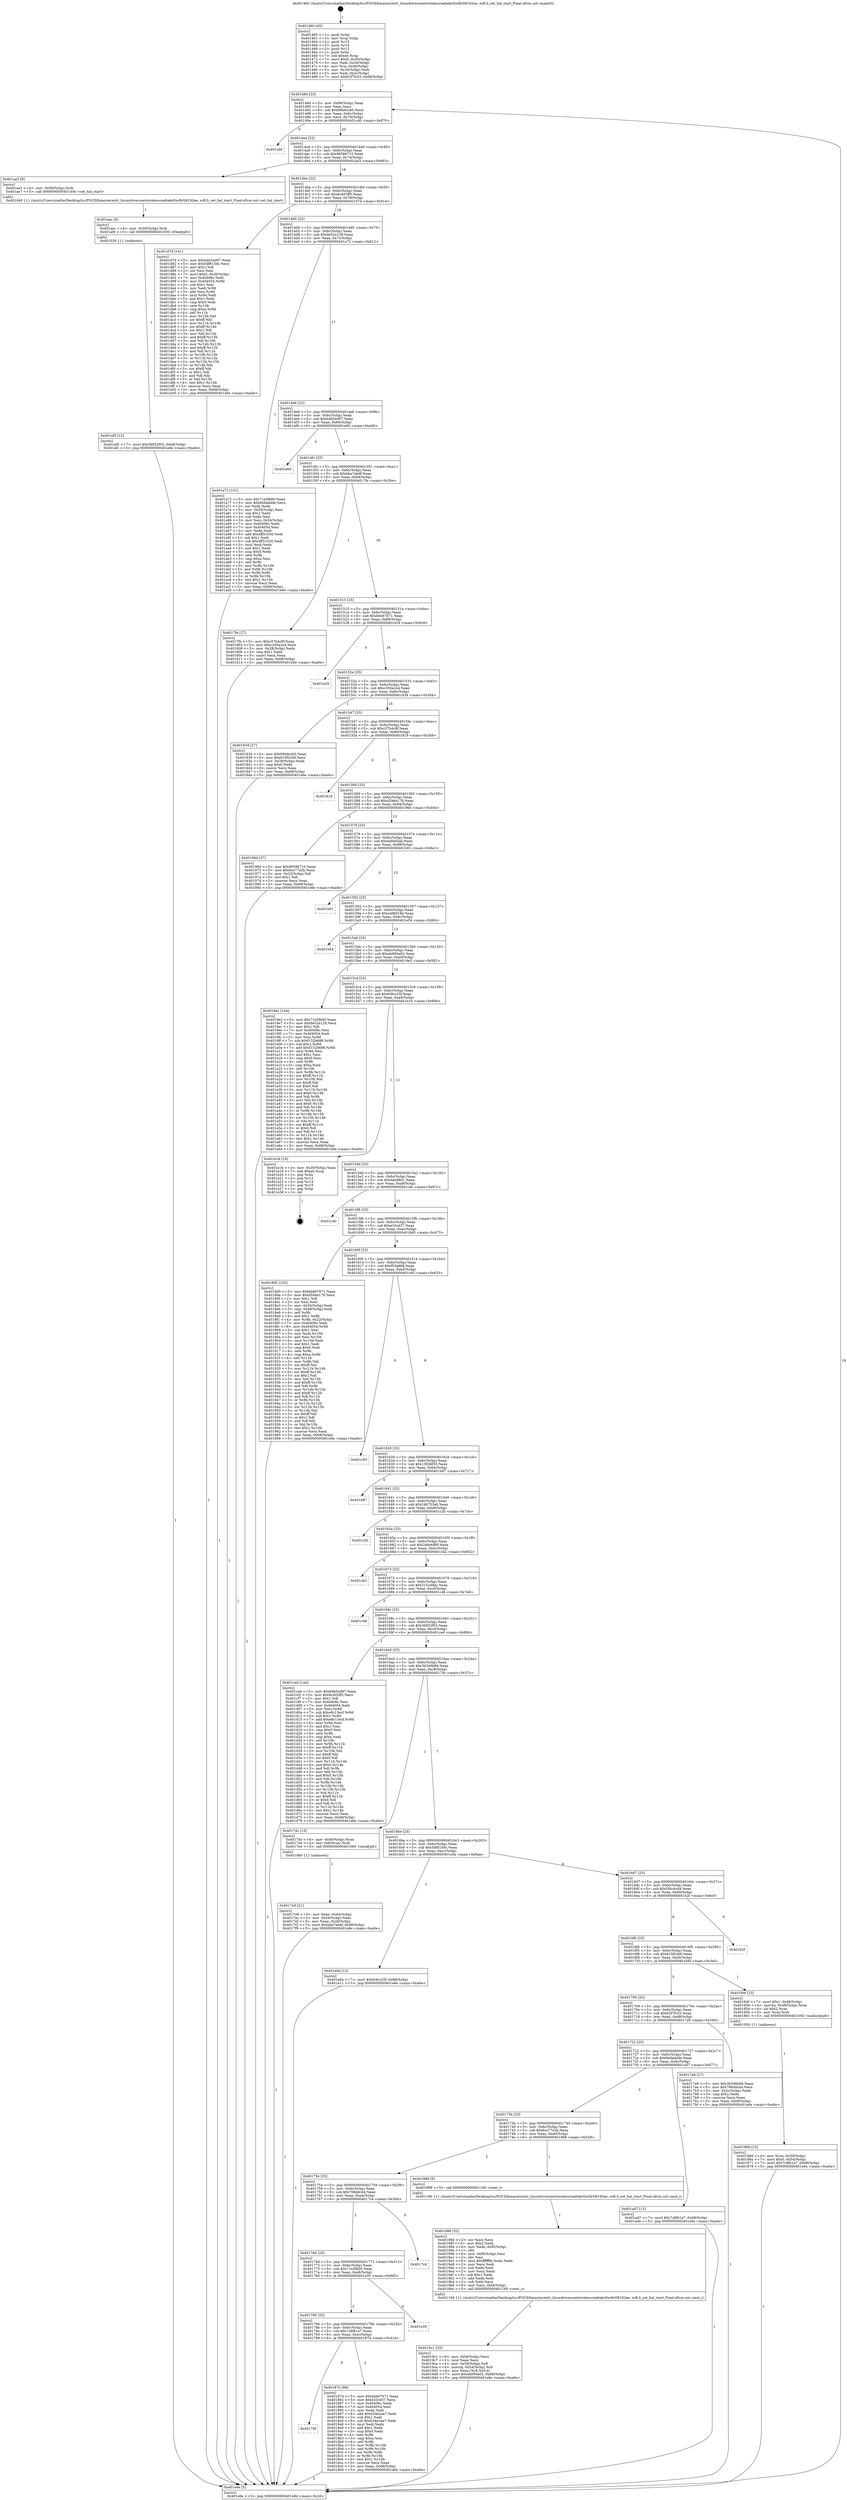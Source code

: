 digraph "0x401460" {
  label = "0x401460 (/mnt/c/Users/mathe/Desktop/tcc/POCII/binaries/extr_linuxdriversnetwirelessrealtekrtlwifirtl8192ee..wifi.h_set_hal_start_Final-ollvm.out::main(0))"
  labelloc = "t"
  node[shape=record]

  Entry [label="",width=0.3,height=0.3,shape=circle,fillcolor=black,style=filled]
  "0x40148d" [label="{
     0x40148d [23]\l
     | [instrs]\l
     &nbsp;&nbsp;0x40148d \<+3\>: mov -0x68(%rbp),%eax\l
     &nbsp;&nbsp;0x401490 \<+2\>: mov %eax,%ecx\l
     &nbsp;&nbsp;0x401492 \<+6\>: sub $0x90b9ccb0,%ecx\l
     &nbsp;&nbsp;0x401498 \<+3\>: mov %eax,-0x6c(%rbp)\l
     &nbsp;&nbsp;0x40149b \<+3\>: mov %ecx,-0x70(%rbp)\l
     &nbsp;&nbsp;0x40149e \<+6\>: je 0000000000401cd0 \<main+0x870\>\l
  }"]
  "0x401cd0" [label="{
     0x401cd0\l
  }", style=dashed]
  "0x4014a4" [label="{
     0x4014a4 [22]\l
     | [instrs]\l
     &nbsp;&nbsp;0x4014a4 \<+5\>: jmp 00000000004014a9 \<main+0x49\>\l
     &nbsp;&nbsp;0x4014a9 \<+3\>: mov -0x6c(%rbp),%eax\l
     &nbsp;&nbsp;0x4014ac \<+5\>: sub $0x96586710,%eax\l
     &nbsp;&nbsp;0x4014b1 \<+3\>: mov %eax,-0x74(%rbp)\l
     &nbsp;&nbsp;0x4014b4 \<+6\>: je 0000000000401ae3 \<main+0x683\>\l
  }"]
  Exit [label="",width=0.3,height=0.3,shape=circle,fillcolor=black,style=filled,peripheries=2]
  "0x401ae3" [label="{
     0x401ae3 [9]\l
     | [instrs]\l
     &nbsp;&nbsp;0x401ae3 \<+4\>: mov -0x50(%rbp),%rdi\l
     &nbsp;&nbsp;0x401ae7 \<+5\>: call 0000000000401440 \<set_hal_start\>\l
     | [calls]\l
     &nbsp;&nbsp;0x401440 \{1\} (/mnt/c/Users/mathe/Desktop/tcc/POCII/binaries/extr_linuxdriversnetwirelessrealtekrtlwifirtl8192ee..wifi.h_set_hal_start_Final-ollvm.out::set_hal_start)\l
  }"]
  "0x4014ba" [label="{
     0x4014ba [22]\l
     | [instrs]\l
     &nbsp;&nbsp;0x4014ba \<+5\>: jmp 00000000004014bf \<main+0x5f\>\l
     &nbsp;&nbsp;0x4014bf \<+3\>: mov -0x6c(%rbp),%eax\l
     &nbsp;&nbsp;0x4014c2 \<+5\>: sub $0x9c405ff3,%eax\l
     &nbsp;&nbsp;0x4014c7 \<+3\>: mov %eax,-0x78(%rbp)\l
     &nbsp;&nbsp;0x4014ca \<+6\>: je 0000000000401d7d \<main+0x91d\>\l
  }"]
  "0x401af5" [label="{
     0x401af5 [12]\l
     | [instrs]\l
     &nbsp;&nbsp;0x401af5 \<+7\>: movl $0x36832f03,-0x68(%rbp)\l
     &nbsp;&nbsp;0x401afc \<+5\>: jmp 0000000000401e6e \<main+0xa0e\>\l
  }"]
  "0x401d7d" [label="{
     0x401d7d [141]\l
     | [instrs]\l
     &nbsp;&nbsp;0x401d7d \<+5\>: mov $0xb4b5ed97,%eax\l
     &nbsp;&nbsp;0x401d82 \<+5\>: mov $0x5df815dc,%ecx\l
     &nbsp;&nbsp;0x401d87 \<+2\>: mov $0x1,%dl\l
     &nbsp;&nbsp;0x401d89 \<+2\>: xor %esi,%esi\l
     &nbsp;&nbsp;0x401d8b \<+7\>: movl $0x0,-0x30(%rbp)\l
     &nbsp;&nbsp;0x401d92 \<+7\>: mov 0x40406c,%edi\l
     &nbsp;&nbsp;0x401d99 \<+8\>: mov 0x404054,%r8d\l
     &nbsp;&nbsp;0x401da1 \<+3\>: sub $0x1,%esi\l
     &nbsp;&nbsp;0x401da4 \<+3\>: mov %edi,%r9d\l
     &nbsp;&nbsp;0x401da7 \<+3\>: add %esi,%r9d\l
     &nbsp;&nbsp;0x401daa \<+4\>: imul %r9d,%edi\l
     &nbsp;&nbsp;0x401dae \<+3\>: and $0x1,%edi\l
     &nbsp;&nbsp;0x401db1 \<+3\>: cmp $0x0,%edi\l
     &nbsp;&nbsp;0x401db4 \<+4\>: sete %r10b\l
     &nbsp;&nbsp;0x401db8 \<+4\>: cmp $0xa,%r8d\l
     &nbsp;&nbsp;0x401dbc \<+4\>: setl %r11b\l
     &nbsp;&nbsp;0x401dc0 \<+3\>: mov %r10b,%bl\l
     &nbsp;&nbsp;0x401dc3 \<+3\>: xor $0xff,%bl\l
     &nbsp;&nbsp;0x401dc6 \<+3\>: mov %r11b,%r14b\l
     &nbsp;&nbsp;0x401dc9 \<+4\>: xor $0xff,%r14b\l
     &nbsp;&nbsp;0x401dcd \<+3\>: xor $0x1,%dl\l
     &nbsp;&nbsp;0x401dd0 \<+3\>: mov %bl,%r15b\l
     &nbsp;&nbsp;0x401dd3 \<+4\>: and $0xff,%r15b\l
     &nbsp;&nbsp;0x401dd7 \<+3\>: and %dl,%r10b\l
     &nbsp;&nbsp;0x401dda \<+3\>: mov %r14b,%r12b\l
     &nbsp;&nbsp;0x401ddd \<+4\>: and $0xff,%r12b\l
     &nbsp;&nbsp;0x401de1 \<+3\>: and %dl,%r11b\l
     &nbsp;&nbsp;0x401de4 \<+3\>: or %r10b,%r15b\l
     &nbsp;&nbsp;0x401de7 \<+3\>: or %r11b,%r12b\l
     &nbsp;&nbsp;0x401dea \<+3\>: xor %r12b,%r15b\l
     &nbsp;&nbsp;0x401ded \<+3\>: or %r14b,%bl\l
     &nbsp;&nbsp;0x401df0 \<+3\>: xor $0xff,%bl\l
     &nbsp;&nbsp;0x401df3 \<+3\>: or $0x1,%dl\l
     &nbsp;&nbsp;0x401df6 \<+2\>: and %dl,%bl\l
     &nbsp;&nbsp;0x401df8 \<+3\>: or %bl,%r15b\l
     &nbsp;&nbsp;0x401dfb \<+4\>: test $0x1,%r15b\l
     &nbsp;&nbsp;0x401dff \<+3\>: cmovne %ecx,%eax\l
     &nbsp;&nbsp;0x401e02 \<+3\>: mov %eax,-0x68(%rbp)\l
     &nbsp;&nbsp;0x401e05 \<+5\>: jmp 0000000000401e6e \<main+0xa0e\>\l
  }"]
  "0x4014d0" [label="{
     0x4014d0 [22]\l
     | [instrs]\l
     &nbsp;&nbsp;0x4014d0 \<+5\>: jmp 00000000004014d5 \<main+0x75\>\l
     &nbsp;&nbsp;0x4014d5 \<+3\>: mov -0x6c(%rbp),%eax\l
     &nbsp;&nbsp;0x4014d8 \<+5\>: sub $0x9e52e128,%eax\l
     &nbsp;&nbsp;0x4014dd \<+3\>: mov %eax,-0x7c(%rbp)\l
     &nbsp;&nbsp;0x4014e0 \<+6\>: je 0000000000401a72 \<main+0x612\>\l
  }"]
  "0x401aec" [label="{
     0x401aec [9]\l
     | [instrs]\l
     &nbsp;&nbsp;0x401aec \<+4\>: mov -0x50(%rbp),%rdi\l
     &nbsp;&nbsp;0x401af0 \<+5\>: call 0000000000401030 \<free@plt\>\l
     | [calls]\l
     &nbsp;&nbsp;0x401030 \{1\} (unknown)\l
  }"]
  "0x401a72" [label="{
     0x401a72 [101]\l
     | [instrs]\l
     &nbsp;&nbsp;0x401a72 \<+5\>: mov $0x71e5fb00,%eax\l
     &nbsp;&nbsp;0x401a77 \<+5\>: mov $0x6b9addde,%ecx\l
     &nbsp;&nbsp;0x401a7c \<+2\>: xor %edx,%edx\l
     &nbsp;&nbsp;0x401a7e \<+3\>: mov -0x54(%rbp),%esi\l
     &nbsp;&nbsp;0x401a81 \<+3\>: sub $0x1,%edx\l
     &nbsp;&nbsp;0x401a84 \<+2\>: sub %edx,%esi\l
     &nbsp;&nbsp;0x401a86 \<+3\>: mov %esi,-0x54(%rbp)\l
     &nbsp;&nbsp;0x401a89 \<+7\>: mov 0x40406c,%edx\l
     &nbsp;&nbsp;0x401a90 \<+7\>: mov 0x404054,%esi\l
     &nbsp;&nbsp;0x401a97 \<+2\>: mov %edx,%edi\l
     &nbsp;&nbsp;0x401a99 \<+6\>: add $0x4ff31030,%edi\l
     &nbsp;&nbsp;0x401a9f \<+3\>: sub $0x1,%edi\l
     &nbsp;&nbsp;0x401aa2 \<+6\>: sub $0x4ff31030,%edi\l
     &nbsp;&nbsp;0x401aa8 \<+3\>: imul %edi,%edx\l
     &nbsp;&nbsp;0x401aab \<+3\>: and $0x1,%edx\l
     &nbsp;&nbsp;0x401aae \<+3\>: cmp $0x0,%edx\l
     &nbsp;&nbsp;0x401ab1 \<+4\>: sete %r8b\l
     &nbsp;&nbsp;0x401ab5 \<+3\>: cmp $0xa,%esi\l
     &nbsp;&nbsp;0x401ab8 \<+4\>: setl %r9b\l
     &nbsp;&nbsp;0x401abc \<+3\>: mov %r8b,%r10b\l
     &nbsp;&nbsp;0x401abf \<+3\>: and %r9b,%r10b\l
     &nbsp;&nbsp;0x401ac2 \<+3\>: xor %r9b,%r8b\l
     &nbsp;&nbsp;0x401ac5 \<+3\>: or %r8b,%r10b\l
     &nbsp;&nbsp;0x401ac8 \<+4\>: test $0x1,%r10b\l
     &nbsp;&nbsp;0x401acc \<+3\>: cmovne %ecx,%eax\l
     &nbsp;&nbsp;0x401acf \<+3\>: mov %eax,-0x68(%rbp)\l
     &nbsp;&nbsp;0x401ad2 \<+5\>: jmp 0000000000401e6e \<main+0xa0e\>\l
  }"]
  "0x4014e6" [label="{
     0x4014e6 [22]\l
     | [instrs]\l
     &nbsp;&nbsp;0x4014e6 \<+5\>: jmp 00000000004014eb \<main+0x8b\>\l
     &nbsp;&nbsp;0x4014eb \<+3\>: mov -0x6c(%rbp),%eax\l
     &nbsp;&nbsp;0x4014ee \<+5\>: sub $0xb4b5ed97,%eax\l
     &nbsp;&nbsp;0x4014f3 \<+3\>: mov %eax,-0x80(%rbp)\l
     &nbsp;&nbsp;0x4014f6 \<+6\>: je 0000000000401e60 \<main+0xa00\>\l
  }"]
  "0x4019c1" [label="{
     0x4019c1 [33]\l
     | [instrs]\l
     &nbsp;&nbsp;0x4019c1 \<+6\>: mov -0xf4(%rbp),%ecx\l
     &nbsp;&nbsp;0x4019c7 \<+3\>: imul %eax,%ecx\l
     &nbsp;&nbsp;0x4019ca \<+4\>: mov -0x50(%rbp),%r8\l
     &nbsp;&nbsp;0x4019ce \<+4\>: movslq -0x54(%rbp),%r9\l
     &nbsp;&nbsp;0x4019d2 \<+4\>: mov %ecx,(%r8,%r9,4)\l
     &nbsp;&nbsp;0x4019d6 \<+7\>: movl $0xeb890a02,-0x68(%rbp)\l
     &nbsp;&nbsp;0x4019dd \<+5\>: jmp 0000000000401e6e \<main+0xa0e\>\l
  }"]
  "0x401e60" [label="{
     0x401e60\l
  }", style=dashed]
  "0x4014fc" [label="{
     0x4014fc [25]\l
     | [instrs]\l
     &nbsp;&nbsp;0x4014fc \<+5\>: jmp 0000000000401501 \<main+0xa1\>\l
     &nbsp;&nbsp;0x401501 \<+3\>: mov -0x6c(%rbp),%eax\l
     &nbsp;&nbsp;0x401504 \<+5\>: sub $0xbba7ebdf,%eax\l
     &nbsp;&nbsp;0x401509 \<+6\>: mov %eax,-0x84(%rbp)\l
     &nbsp;&nbsp;0x40150f \<+6\>: je 00000000004017fe \<main+0x39e\>\l
  }"]
  "0x40198d" [label="{
     0x40198d [52]\l
     | [instrs]\l
     &nbsp;&nbsp;0x40198d \<+2\>: xor %ecx,%ecx\l
     &nbsp;&nbsp;0x40198f \<+5\>: mov $0x2,%edx\l
     &nbsp;&nbsp;0x401994 \<+6\>: mov %edx,-0xf0(%rbp)\l
     &nbsp;&nbsp;0x40199a \<+1\>: cltd\l
     &nbsp;&nbsp;0x40199b \<+6\>: mov -0xf0(%rbp),%esi\l
     &nbsp;&nbsp;0x4019a1 \<+2\>: idiv %esi\l
     &nbsp;&nbsp;0x4019a3 \<+6\>: imul $0xfffffffe,%edx,%edx\l
     &nbsp;&nbsp;0x4019a9 \<+2\>: mov %ecx,%edi\l
     &nbsp;&nbsp;0x4019ab \<+2\>: sub %edx,%edi\l
     &nbsp;&nbsp;0x4019ad \<+2\>: mov %ecx,%edx\l
     &nbsp;&nbsp;0x4019af \<+3\>: sub $0x1,%edx\l
     &nbsp;&nbsp;0x4019b2 \<+2\>: add %edx,%edi\l
     &nbsp;&nbsp;0x4019b4 \<+2\>: sub %edi,%ecx\l
     &nbsp;&nbsp;0x4019b6 \<+6\>: mov %ecx,-0xf4(%rbp)\l
     &nbsp;&nbsp;0x4019bc \<+5\>: call 0000000000401160 \<next_i\>\l
     | [calls]\l
     &nbsp;&nbsp;0x401160 \{1\} (/mnt/c/Users/mathe/Desktop/tcc/POCII/binaries/extr_linuxdriversnetwirelessrealtekrtlwifirtl8192ee..wifi.h_set_hal_start_Final-ollvm.out::next_i)\l
  }"]
  "0x4017fe" [label="{
     0x4017fe [27]\l
     | [instrs]\l
     &nbsp;&nbsp;0x4017fe \<+5\>: mov $0xc57b4c9f,%eax\l
     &nbsp;&nbsp;0x401803 \<+5\>: mov $0xc350a2e4,%ecx\l
     &nbsp;&nbsp;0x401808 \<+3\>: mov -0x28(%rbp),%edx\l
     &nbsp;&nbsp;0x40180b \<+3\>: cmp $0x1,%edx\l
     &nbsp;&nbsp;0x40180e \<+3\>: cmovl %ecx,%eax\l
     &nbsp;&nbsp;0x401811 \<+3\>: mov %eax,-0x68(%rbp)\l
     &nbsp;&nbsp;0x401814 \<+5\>: jmp 0000000000401e6e \<main+0xa0e\>\l
  }"]
  "0x401515" [label="{
     0x401515 [25]\l
     | [instrs]\l
     &nbsp;&nbsp;0x401515 \<+5\>: jmp 000000000040151a \<main+0xba\>\l
     &nbsp;&nbsp;0x40151a \<+3\>: mov -0x6c(%rbp),%eax\l
     &nbsp;&nbsp;0x40151d \<+5\>: sub $0xbbb67671,%eax\l
     &nbsp;&nbsp;0x401522 \<+6\>: mov %eax,-0x88(%rbp)\l
     &nbsp;&nbsp;0x401528 \<+6\>: je 0000000000401e29 \<main+0x9c9\>\l
  }"]
  "0x40179f" [label="{
     0x40179f\l
  }", style=dashed]
  "0x401e29" [label="{
     0x401e29\l
  }", style=dashed]
  "0x40152e" [label="{
     0x40152e [25]\l
     | [instrs]\l
     &nbsp;&nbsp;0x40152e \<+5\>: jmp 0000000000401533 \<main+0xd3\>\l
     &nbsp;&nbsp;0x401533 \<+3\>: mov -0x6c(%rbp),%eax\l
     &nbsp;&nbsp;0x401536 \<+5\>: sub $0xc350a2e4,%eax\l
     &nbsp;&nbsp;0x40153b \<+6\>: mov %eax,-0x8c(%rbp)\l
     &nbsp;&nbsp;0x401541 \<+6\>: je 0000000000401834 \<main+0x3d4\>\l
  }"]
  "0x40187d" [label="{
     0x40187d [88]\l
     | [instrs]\l
     &nbsp;&nbsp;0x40187d \<+5\>: mov $0xbbb67671,%eax\l
     &nbsp;&nbsp;0x401882 \<+5\>: mov $0xe33cd37,%ecx\l
     &nbsp;&nbsp;0x401887 \<+7\>: mov 0x40406c,%edx\l
     &nbsp;&nbsp;0x40188e \<+7\>: mov 0x404054,%esi\l
     &nbsp;&nbsp;0x401895 \<+2\>: mov %edx,%edi\l
     &nbsp;&nbsp;0x401897 \<+6\>: add $0xb34e2ae7,%edi\l
     &nbsp;&nbsp;0x40189d \<+3\>: sub $0x1,%edi\l
     &nbsp;&nbsp;0x4018a0 \<+6\>: sub $0xb34e2ae7,%edi\l
     &nbsp;&nbsp;0x4018a6 \<+3\>: imul %edi,%edx\l
     &nbsp;&nbsp;0x4018a9 \<+3\>: and $0x1,%edx\l
     &nbsp;&nbsp;0x4018ac \<+3\>: cmp $0x0,%edx\l
     &nbsp;&nbsp;0x4018af \<+4\>: sete %r8b\l
     &nbsp;&nbsp;0x4018b3 \<+3\>: cmp $0xa,%esi\l
     &nbsp;&nbsp;0x4018b6 \<+4\>: setl %r9b\l
     &nbsp;&nbsp;0x4018ba \<+3\>: mov %r8b,%r10b\l
     &nbsp;&nbsp;0x4018bd \<+3\>: and %r9b,%r10b\l
     &nbsp;&nbsp;0x4018c0 \<+3\>: xor %r9b,%r8b\l
     &nbsp;&nbsp;0x4018c3 \<+3\>: or %r8b,%r10b\l
     &nbsp;&nbsp;0x4018c6 \<+4\>: test $0x1,%r10b\l
     &nbsp;&nbsp;0x4018ca \<+3\>: cmovne %ecx,%eax\l
     &nbsp;&nbsp;0x4018cd \<+3\>: mov %eax,-0x68(%rbp)\l
     &nbsp;&nbsp;0x4018d0 \<+5\>: jmp 0000000000401e6e \<main+0xa0e\>\l
  }"]
  "0x401834" [label="{
     0x401834 [27]\l
     | [instrs]\l
     &nbsp;&nbsp;0x401834 \<+5\>: mov $0x90b9ccb0,%eax\l
     &nbsp;&nbsp;0x401839 \<+5\>: mov $0x610f2cb9,%ecx\l
     &nbsp;&nbsp;0x40183e \<+3\>: mov -0x28(%rbp),%edx\l
     &nbsp;&nbsp;0x401841 \<+3\>: cmp $0x0,%edx\l
     &nbsp;&nbsp;0x401844 \<+3\>: cmove %ecx,%eax\l
     &nbsp;&nbsp;0x401847 \<+3\>: mov %eax,-0x68(%rbp)\l
     &nbsp;&nbsp;0x40184a \<+5\>: jmp 0000000000401e6e \<main+0xa0e\>\l
  }"]
  "0x401547" [label="{
     0x401547 [25]\l
     | [instrs]\l
     &nbsp;&nbsp;0x401547 \<+5\>: jmp 000000000040154c \<main+0xec\>\l
     &nbsp;&nbsp;0x40154c \<+3\>: mov -0x6c(%rbp),%eax\l
     &nbsp;&nbsp;0x40154f \<+5\>: sub $0xc57b4c9f,%eax\l
     &nbsp;&nbsp;0x401554 \<+6\>: mov %eax,-0x90(%rbp)\l
     &nbsp;&nbsp;0x40155a \<+6\>: je 0000000000401819 \<main+0x3b9\>\l
  }"]
  "0x401786" [label="{
     0x401786 [25]\l
     | [instrs]\l
     &nbsp;&nbsp;0x401786 \<+5\>: jmp 000000000040178b \<main+0x32b\>\l
     &nbsp;&nbsp;0x40178b \<+3\>: mov -0x6c(%rbp),%eax\l
     &nbsp;&nbsp;0x40178e \<+5\>: sub $0x7c8fb1a7,%eax\l
     &nbsp;&nbsp;0x401793 \<+6\>: mov %eax,-0xec(%rbp)\l
     &nbsp;&nbsp;0x401799 \<+6\>: je 000000000040187d \<main+0x41d\>\l
  }"]
  "0x401819" [label="{
     0x401819\l
  }", style=dashed]
  "0x401560" [label="{
     0x401560 [25]\l
     | [instrs]\l
     &nbsp;&nbsp;0x401560 \<+5\>: jmp 0000000000401565 \<main+0x105\>\l
     &nbsp;&nbsp;0x401565 \<+3\>: mov -0x6c(%rbp),%eax\l
     &nbsp;&nbsp;0x401568 \<+5\>: sub $0xd59eb178,%eax\l
     &nbsp;&nbsp;0x40156d \<+6\>: mov %eax,-0x94(%rbp)\l
     &nbsp;&nbsp;0x401573 \<+6\>: je 000000000040196d \<main+0x50d\>\l
  }"]
  "0x401e35" [label="{
     0x401e35\l
  }", style=dashed]
  "0x40196d" [label="{
     0x40196d [27]\l
     | [instrs]\l
     &nbsp;&nbsp;0x40196d \<+5\>: mov $0x96586710,%eax\l
     &nbsp;&nbsp;0x401972 \<+5\>: mov $0x6ce77e2b,%ecx\l
     &nbsp;&nbsp;0x401977 \<+3\>: mov -0x22(%rbp),%dl\l
     &nbsp;&nbsp;0x40197a \<+3\>: test $0x1,%dl\l
     &nbsp;&nbsp;0x40197d \<+3\>: cmovne %ecx,%eax\l
     &nbsp;&nbsp;0x401980 \<+3\>: mov %eax,-0x68(%rbp)\l
     &nbsp;&nbsp;0x401983 \<+5\>: jmp 0000000000401e6e \<main+0xa0e\>\l
  }"]
  "0x401579" [label="{
     0x401579 [25]\l
     | [instrs]\l
     &nbsp;&nbsp;0x401579 \<+5\>: jmp 000000000040157e \<main+0x11e\>\l
     &nbsp;&nbsp;0x40157e \<+3\>: mov -0x6c(%rbp),%eax\l
     &nbsp;&nbsp;0x401581 \<+5\>: sub $0xdafdd5ab,%eax\l
     &nbsp;&nbsp;0x401586 \<+6\>: mov %eax,-0x98(%rbp)\l
     &nbsp;&nbsp;0x40158c \<+6\>: je 0000000000401b01 \<main+0x6a1\>\l
  }"]
  "0x40176d" [label="{
     0x40176d [25]\l
     | [instrs]\l
     &nbsp;&nbsp;0x40176d \<+5\>: jmp 0000000000401772 \<main+0x312\>\l
     &nbsp;&nbsp;0x401772 \<+3\>: mov -0x6c(%rbp),%eax\l
     &nbsp;&nbsp;0x401775 \<+5\>: sub $0x71e5fb00,%eax\l
     &nbsp;&nbsp;0x40177a \<+6\>: mov %eax,-0xe8(%rbp)\l
     &nbsp;&nbsp;0x401780 \<+6\>: je 0000000000401e35 \<main+0x9d5\>\l
  }"]
  "0x401b01" [label="{
     0x401b01\l
  }", style=dashed]
  "0x401592" [label="{
     0x401592 [25]\l
     | [instrs]\l
     &nbsp;&nbsp;0x401592 \<+5\>: jmp 0000000000401597 \<main+0x137\>\l
     &nbsp;&nbsp;0x401597 \<+3\>: mov -0x6c(%rbp),%eax\l
     &nbsp;&nbsp;0x40159a \<+5\>: sub $0xe48bf18d,%eax\l
     &nbsp;&nbsp;0x40159f \<+6\>: mov %eax,-0x9c(%rbp)\l
     &nbsp;&nbsp;0x4015a5 \<+6\>: je 0000000000401e54 \<main+0x9f4\>\l
  }"]
  "0x4017c4" [label="{
     0x4017c4\l
  }", style=dashed]
  "0x401e54" [label="{
     0x401e54\l
  }", style=dashed]
  "0x4015ab" [label="{
     0x4015ab [25]\l
     | [instrs]\l
     &nbsp;&nbsp;0x4015ab \<+5\>: jmp 00000000004015b0 \<main+0x150\>\l
     &nbsp;&nbsp;0x4015b0 \<+3\>: mov -0x6c(%rbp),%eax\l
     &nbsp;&nbsp;0x4015b3 \<+5\>: sub $0xeb890a02,%eax\l
     &nbsp;&nbsp;0x4015b8 \<+6\>: mov %eax,-0xa0(%rbp)\l
     &nbsp;&nbsp;0x4015be \<+6\>: je 00000000004019e2 \<main+0x582\>\l
  }"]
  "0x401754" [label="{
     0x401754 [25]\l
     | [instrs]\l
     &nbsp;&nbsp;0x401754 \<+5\>: jmp 0000000000401759 \<main+0x2f9\>\l
     &nbsp;&nbsp;0x401759 \<+3\>: mov -0x6c(%rbp),%eax\l
     &nbsp;&nbsp;0x40175c \<+5\>: sub $0x706ddcd4,%eax\l
     &nbsp;&nbsp;0x401761 \<+6\>: mov %eax,-0xe4(%rbp)\l
     &nbsp;&nbsp;0x401767 \<+6\>: je 00000000004017c4 \<main+0x364\>\l
  }"]
  "0x4019e2" [label="{
     0x4019e2 [144]\l
     | [instrs]\l
     &nbsp;&nbsp;0x4019e2 \<+5\>: mov $0x71e5fb00,%eax\l
     &nbsp;&nbsp;0x4019e7 \<+5\>: mov $0x9e52e128,%ecx\l
     &nbsp;&nbsp;0x4019ec \<+2\>: mov $0x1,%dl\l
     &nbsp;&nbsp;0x4019ee \<+7\>: mov 0x40406c,%esi\l
     &nbsp;&nbsp;0x4019f5 \<+7\>: mov 0x404054,%edi\l
     &nbsp;&nbsp;0x4019fc \<+3\>: mov %esi,%r8d\l
     &nbsp;&nbsp;0x4019ff \<+7\>: sub $0xf152b688,%r8d\l
     &nbsp;&nbsp;0x401a06 \<+4\>: sub $0x1,%r8d\l
     &nbsp;&nbsp;0x401a0a \<+7\>: add $0xf152b688,%r8d\l
     &nbsp;&nbsp;0x401a11 \<+4\>: imul %r8d,%esi\l
     &nbsp;&nbsp;0x401a15 \<+3\>: and $0x1,%esi\l
     &nbsp;&nbsp;0x401a18 \<+3\>: cmp $0x0,%esi\l
     &nbsp;&nbsp;0x401a1b \<+4\>: sete %r9b\l
     &nbsp;&nbsp;0x401a1f \<+3\>: cmp $0xa,%edi\l
     &nbsp;&nbsp;0x401a22 \<+4\>: setl %r10b\l
     &nbsp;&nbsp;0x401a26 \<+3\>: mov %r9b,%r11b\l
     &nbsp;&nbsp;0x401a29 \<+4\>: xor $0xff,%r11b\l
     &nbsp;&nbsp;0x401a2d \<+3\>: mov %r10b,%bl\l
     &nbsp;&nbsp;0x401a30 \<+3\>: xor $0xff,%bl\l
     &nbsp;&nbsp;0x401a33 \<+3\>: xor $0x0,%dl\l
     &nbsp;&nbsp;0x401a36 \<+3\>: mov %r11b,%r14b\l
     &nbsp;&nbsp;0x401a39 \<+4\>: and $0x0,%r14b\l
     &nbsp;&nbsp;0x401a3d \<+3\>: and %dl,%r9b\l
     &nbsp;&nbsp;0x401a40 \<+3\>: mov %bl,%r15b\l
     &nbsp;&nbsp;0x401a43 \<+4\>: and $0x0,%r15b\l
     &nbsp;&nbsp;0x401a47 \<+3\>: and %dl,%r10b\l
     &nbsp;&nbsp;0x401a4a \<+3\>: or %r9b,%r14b\l
     &nbsp;&nbsp;0x401a4d \<+3\>: or %r10b,%r15b\l
     &nbsp;&nbsp;0x401a50 \<+3\>: xor %r15b,%r14b\l
     &nbsp;&nbsp;0x401a53 \<+3\>: or %bl,%r11b\l
     &nbsp;&nbsp;0x401a56 \<+4\>: xor $0xff,%r11b\l
     &nbsp;&nbsp;0x401a5a \<+3\>: or $0x0,%dl\l
     &nbsp;&nbsp;0x401a5d \<+3\>: and %dl,%r11b\l
     &nbsp;&nbsp;0x401a60 \<+3\>: or %r11b,%r14b\l
     &nbsp;&nbsp;0x401a63 \<+4\>: test $0x1,%r14b\l
     &nbsp;&nbsp;0x401a67 \<+3\>: cmovne %ecx,%eax\l
     &nbsp;&nbsp;0x401a6a \<+3\>: mov %eax,-0x68(%rbp)\l
     &nbsp;&nbsp;0x401a6d \<+5\>: jmp 0000000000401e6e \<main+0xa0e\>\l
  }"]
  "0x4015c4" [label="{
     0x4015c4 [25]\l
     | [instrs]\l
     &nbsp;&nbsp;0x4015c4 \<+5\>: jmp 00000000004015c9 \<main+0x169\>\l
     &nbsp;&nbsp;0x4015c9 \<+3\>: mov -0x6c(%rbp),%eax\l
     &nbsp;&nbsp;0x4015cc \<+5\>: sub $0xfc9cc25f,%eax\l
     &nbsp;&nbsp;0x4015d1 \<+6\>: mov %eax,-0xa4(%rbp)\l
     &nbsp;&nbsp;0x4015d7 \<+6\>: je 0000000000401e16 \<main+0x9b6\>\l
  }"]
  "0x401988" [label="{
     0x401988 [5]\l
     | [instrs]\l
     &nbsp;&nbsp;0x401988 \<+5\>: call 0000000000401160 \<next_i\>\l
     | [calls]\l
     &nbsp;&nbsp;0x401160 \{1\} (/mnt/c/Users/mathe/Desktop/tcc/POCII/binaries/extr_linuxdriversnetwirelessrealtekrtlwifirtl8192ee..wifi.h_set_hal_start_Final-ollvm.out::next_i)\l
  }"]
  "0x401e16" [label="{
     0x401e16 [19]\l
     | [instrs]\l
     &nbsp;&nbsp;0x401e16 \<+3\>: mov -0x30(%rbp),%eax\l
     &nbsp;&nbsp;0x401e19 \<+7\>: add $0xe0,%rsp\l
     &nbsp;&nbsp;0x401e20 \<+1\>: pop %rbx\l
     &nbsp;&nbsp;0x401e21 \<+2\>: pop %r12\l
     &nbsp;&nbsp;0x401e23 \<+2\>: pop %r14\l
     &nbsp;&nbsp;0x401e25 \<+2\>: pop %r15\l
     &nbsp;&nbsp;0x401e27 \<+1\>: pop %rbp\l
     &nbsp;&nbsp;0x401e28 \<+1\>: ret\l
  }"]
  "0x4015dd" [label="{
     0x4015dd [25]\l
     | [instrs]\l
     &nbsp;&nbsp;0x4015dd \<+5\>: jmp 00000000004015e2 \<main+0x182\>\l
     &nbsp;&nbsp;0x4015e2 \<+3\>: mov -0x6c(%rbp),%eax\l
     &nbsp;&nbsp;0x4015e5 \<+5\>: sub $0x6a04801,%eax\l
     &nbsp;&nbsp;0x4015ea \<+6\>: mov %eax,-0xa8(%rbp)\l
     &nbsp;&nbsp;0x4015f0 \<+6\>: je 0000000000401cdc \<main+0x87c\>\l
  }"]
  "0x40173b" [label="{
     0x40173b [25]\l
     | [instrs]\l
     &nbsp;&nbsp;0x40173b \<+5\>: jmp 0000000000401740 \<main+0x2e0\>\l
     &nbsp;&nbsp;0x401740 \<+3\>: mov -0x6c(%rbp),%eax\l
     &nbsp;&nbsp;0x401743 \<+5\>: sub $0x6ce77e2b,%eax\l
     &nbsp;&nbsp;0x401748 \<+6\>: mov %eax,-0xe0(%rbp)\l
     &nbsp;&nbsp;0x40174e \<+6\>: je 0000000000401988 \<main+0x528\>\l
  }"]
  "0x401cdc" [label="{
     0x401cdc\l
  }", style=dashed]
  "0x4015f6" [label="{
     0x4015f6 [25]\l
     | [instrs]\l
     &nbsp;&nbsp;0x4015f6 \<+5\>: jmp 00000000004015fb \<main+0x19b\>\l
     &nbsp;&nbsp;0x4015fb \<+3\>: mov -0x6c(%rbp),%eax\l
     &nbsp;&nbsp;0x4015fe \<+5\>: sub $0xe33cd37,%eax\l
     &nbsp;&nbsp;0x401603 \<+6\>: mov %eax,-0xac(%rbp)\l
     &nbsp;&nbsp;0x401609 \<+6\>: je 00000000004018d5 \<main+0x475\>\l
  }"]
  "0x401ad7" [label="{
     0x401ad7 [12]\l
     | [instrs]\l
     &nbsp;&nbsp;0x401ad7 \<+7\>: movl $0x7c8fb1a7,-0x68(%rbp)\l
     &nbsp;&nbsp;0x401ade \<+5\>: jmp 0000000000401e6e \<main+0xa0e\>\l
  }"]
  "0x4018d5" [label="{
     0x4018d5 [152]\l
     | [instrs]\l
     &nbsp;&nbsp;0x4018d5 \<+5\>: mov $0xbbb67671,%eax\l
     &nbsp;&nbsp;0x4018da \<+5\>: mov $0xd59eb178,%ecx\l
     &nbsp;&nbsp;0x4018df \<+2\>: mov $0x1,%dl\l
     &nbsp;&nbsp;0x4018e1 \<+2\>: xor %esi,%esi\l
     &nbsp;&nbsp;0x4018e3 \<+3\>: mov -0x54(%rbp),%edi\l
     &nbsp;&nbsp;0x4018e6 \<+3\>: cmp -0x48(%rbp),%edi\l
     &nbsp;&nbsp;0x4018e9 \<+4\>: setl %r8b\l
     &nbsp;&nbsp;0x4018ed \<+4\>: and $0x1,%r8b\l
     &nbsp;&nbsp;0x4018f1 \<+4\>: mov %r8b,-0x22(%rbp)\l
     &nbsp;&nbsp;0x4018f5 \<+7\>: mov 0x40406c,%edi\l
     &nbsp;&nbsp;0x4018fc \<+8\>: mov 0x404054,%r9d\l
     &nbsp;&nbsp;0x401904 \<+3\>: sub $0x1,%esi\l
     &nbsp;&nbsp;0x401907 \<+3\>: mov %edi,%r10d\l
     &nbsp;&nbsp;0x40190a \<+3\>: add %esi,%r10d\l
     &nbsp;&nbsp;0x40190d \<+4\>: imul %r10d,%edi\l
     &nbsp;&nbsp;0x401911 \<+3\>: and $0x1,%edi\l
     &nbsp;&nbsp;0x401914 \<+3\>: cmp $0x0,%edi\l
     &nbsp;&nbsp;0x401917 \<+4\>: sete %r8b\l
     &nbsp;&nbsp;0x40191b \<+4\>: cmp $0xa,%r9d\l
     &nbsp;&nbsp;0x40191f \<+4\>: setl %r11b\l
     &nbsp;&nbsp;0x401923 \<+3\>: mov %r8b,%bl\l
     &nbsp;&nbsp;0x401926 \<+3\>: xor $0xff,%bl\l
     &nbsp;&nbsp;0x401929 \<+3\>: mov %r11b,%r14b\l
     &nbsp;&nbsp;0x40192c \<+4\>: xor $0xff,%r14b\l
     &nbsp;&nbsp;0x401930 \<+3\>: xor $0x1,%dl\l
     &nbsp;&nbsp;0x401933 \<+3\>: mov %bl,%r15b\l
     &nbsp;&nbsp;0x401936 \<+4\>: and $0xff,%r15b\l
     &nbsp;&nbsp;0x40193a \<+3\>: and %dl,%r8b\l
     &nbsp;&nbsp;0x40193d \<+3\>: mov %r14b,%r12b\l
     &nbsp;&nbsp;0x401940 \<+4\>: and $0xff,%r12b\l
     &nbsp;&nbsp;0x401944 \<+3\>: and %dl,%r11b\l
     &nbsp;&nbsp;0x401947 \<+3\>: or %r8b,%r15b\l
     &nbsp;&nbsp;0x40194a \<+3\>: or %r11b,%r12b\l
     &nbsp;&nbsp;0x40194d \<+3\>: xor %r12b,%r15b\l
     &nbsp;&nbsp;0x401950 \<+3\>: or %r14b,%bl\l
     &nbsp;&nbsp;0x401953 \<+3\>: xor $0xff,%bl\l
     &nbsp;&nbsp;0x401956 \<+3\>: or $0x1,%dl\l
     &nbsp;&nbsp;0x401959 \<+2\>: and %dl,%bl\l
     &nbsp;&nbsp;0x40195b \<+3\>: or %bl,%r15b\l
     &nbsp;&nbsp;0x40195e \<+4\>: test $0x1,%r15b\l
     &nbsp;&nbsp;0x401962 \<+3\>: cmovne %ecx,%eax\l
     &nbsp;&nbsp;0x401965 \<+3\>: mov %eax,-0x68(%rbp)\l
     &nbsp;&nbsp;0x401968 \<+5\>: jmp 0000000000401e6e \<main+0xa0e\>\l
  }"]
  "0x40160f" [label="{
     0x40160f [25]\l
     | [instrs]\l
     &nbsp;&nbsp;0x40160f \<+5\>: jmp 0000000000401614 \<main+0x1b4\>\l
     &nbsp;&nbsp;0x401614 \<+3\>: mov -0x6c(%rbp),%eax\l
     &nbsp;&nbsp;0x401617 \<+5\>: sub $0xf53a868,%eax\l
     &nbsp;&nbsp;0x40161c \<+6\>: mov %eax,-0xb0(%rbp)\l
     &nbsp;&nbsp;0x401622 \<+6\>: je 0000000000401c93 \<main+0x833\>\l
  }"]
  "0x401866" [label="{
     0x401866 [23]\l
     | [instrs]\l
     &nbsp;&nbsp;0x401866 \<+4\>: mov %rax,-0x50(%rbp)\l
     &nbsp;&nbsp;0x40186a \<+7\>: movl $0x0,-0x54(%rbp)\l
     &nbsp;&nbsp;0x401871 \<+7\>: movl $0x7c8fb1a7,-0x68(%rbp)\l
     &nbsp;&nbsp;0x401878 \<+5\>: jmp 0000000000401e6e \<main+0xa0e\>\l
  }"]
  "0x401c93" [label="{
     0x401c93\l
  }", style=dashed]
  "0x401628" [label="{
     0x401628 [25]\l
     | [instrs]\l
     &nbsp;&nbsp;0x401628 \<+5\>: jmp 000000000040162d \<main+0x1cd\>\l
     &nbsp;&nbsp;0x40162d \<+3\>: mov -0x6c(%rbp),%eax\l
     &nbsp;&nbsp;0x401630 \<+5\>: sub $0x13f28855,%eax\l
     &nbsp;&nbsp;0x401635 \<+6\>: mov %eax,-0xb4(%rbp)\l
     &nbsp;&nbsp;0x40163b \<+6\>: je 0000000000401b87 \<main+0x727\>\l
  }"]
  "0x4017e9" [label="{
     0x4017e9 [21]\l
     | [instrs]\l
     &nbsp;&nbsp;0x4017e9 \<+3\>: mov %eax,-0x44(%rbp)\l
     &nbsp;&nbsp;0x4017ec \<+3\>: mov -0x44(%rbp),%eax\l
     &nbsp;&nbsp;0x4017ef \<+3\>: mov %eax,-0x28(%rbp)\l
     &nbsp;&nbsp;0x4017f2 \<+7\>: movl $0xbba7ebdf,-0x68(%rbp)\l
     &nbsp;&nbsp;0x4017f9 \<+5\>: jmp 0000000000401e6e \<main+0xa0e\>\l
  }"]
  "0x401b87" [label="{
     0x401b87\l
  }", style=dashed]
  "0x401641" [label="{
     0x401641 [25]\l
     | [instrs]\l
     &nbsp;&nbsp;0x401641 \<+5\>: jmp 0000000000401646 \<main+0x1e6\>\l
     &nbsp;&nbsp;0x401646 \<+3\>: mov -0x6c(%rbp),%eax\l
     &nbsp;&nbsp;0x401649 \<+5\>: sub $0x246753a6,%eax\l
     &nbsp;&nbsp;0x40164e \<+6\>: mov %eax,-0xb8(%rbp)\l
     &nbsp;&nbsp;0x401654 \<+6\>: je 0000000000401c2b \<main+0x7cb\>\l
  }"]
  "0x401460" [label="{
     0x401460 [45]\l
     | [instrs]\l
     &nbsp;&nbsp;0x401460 \<+1\>: push %rbp\l
     &nbsp;&nbsp;0x401461 \<+3\>: mov %rsp,%rbp\l
     &nbsp;&nbsp;0x401464 \<+2\>: push %r15\l
     &nbsp;&nbsp;0x401466 \<+2\>: push %r14\l
     &nbsp;&nbsp;0x401468 \<+2\>: push %r12\l
     &nbsp;&nbsp;0x40146a \<+1\>: push %rbx\l
     &nbsp;&nbsp;0x40146b \<+7\>: sub $0xe0,%rsp\l
     &nbsp;&nbsp;0x401472 \<+7\>: movl $0x0,-0x30(%rbp)\l
     &nbsp;&nbsp;0x401479 \<+3\>: mov %edi,-0x34(%rbp)\l
     &nbsp;&nbsp;0x40147c \<+4\>: mov %rsi,-0x40(%rbp)\l
     &nbsp;&nbsp;0x401480 \<+3\>: mov -0x34(%rbp),%edi\l
     &nbsp;&nbsp;0x401483 \<+3\>: mov %edi,-0x2c(%rbp)\l
     &nbsp;&nbsp;0x401486 \<+7\>: movl $0x62f7fc33,-0x68(%rbp)\l
  }"]
  "0x401c2b" [label="{
     0x401c2b\l
  }", style=dashed]
  "0x40165a" [label="{
     0x40165a [25]\l
     | [instrs]\l
     &nbsp;&nbsp;0x40165a \<+5\>: jmp 000000000040165f \<main+0x1ff\>\l
     &nbsp;&nbsp;0x40165f \<+3\>: mov -0x6c(%rbp),%eax\l
     &nbsp;&nbsp;0x401662 \<+5\>: sub $0x2efe4d69,%eax\l
     &nbsp;&nbsp;0x401667 \<+6\>: mov %eax,-0xbc(%rbp)\l
     &nbsp;&nbsp;0x40166d \<+6\>: je 0000000000401cb2 \<main+0x852\>\l
  }"]
  "0x401e6e" [label="{
     0x401e6e [5]\l
     | [instrs]\l
     &nbsp;&nbsp;0x401e6e \<+5\>: jmp 000000000040148d \<main+0x2d\>\l
  }"]
  "0x401cb2" [label="{
     0x401cb2\l
  }", style=dashed]
  "0x401673" [label="{
     0x401673 [25]\l
     | [instrs]\l
     &nbsp;&nbsp;0x401673 \<+5\>: jmp 0000000000401678 \<main+0x218\>\l
     &nbsp;&nbsp;0x401678 \<+3\>: mov -0x6c(%rbp),%eax\l
     &nbsp;&nbsp;0x40167b \<+5\>: sub $0x315249ac,%eax\l
     &nbsp;&nbsp;0x401680 \<+6\>: mov %eax,-0xc0(%rbp)\l
     &nbsp;&nbsp;0x401686 \<+6\>: je 0000000000401c46 \<main+0x7e6\>\l
  }"]
  "0x401722" [label="{
     0x401722 [25]\l
     | [instrs]\l
     &nbsp;&nbsp;0x401722 \<+5\>: jmp 0000000000401727 \<main+0x2c7\>\l
     &nbsp;&nbsp;0x401727 \<+3\>: mov -0x6c(%rbp),%eax\l
     &nbsp;&nbsp;0x40172a \<+5\>: sub $0x6b9addde,%eax\l
     &nbsp;&nbsp;0x40172f \<+6\>: mov %eax,-0xdc(%rbp)\l
     &nbsp;&nbsp;0x401735 \<+6\>: je 0000000000401ad7 \<main+0x677\>\l
  }"]
  "0x401c46" [label="{
     0x401c46\l
  }", style=dashed]
  "0x40168c" [label="{
     0x40168c [25]\l
     | [instrs]\l
     &nbsp;&nbsp;0x40168c \<+5\>: jmp 0000000000401691 \<main+0x231\>\l
     &nbsp;&nbsp;0x401691 \<+3\>: mov -0x6c(%rbp),%eax\l
     &nbsp;&nbsp;0x401694 \<+5\>: sub $0x36832f03,%eax\l
     &nbsp;&nbsp;0x401699 \<+6\>: mov %eax,-0xc4(%rbp)\l
     &nbsp;&nbsp;0x40169f \<+6\>: je 0000000000401ced \<main+0x88d\>\l
  }"]
  "0x4017a9" [label="{
     0x4017a9 [27]\l
     | [instrs]\l
     &nbsp;&nbsp;0x4017a9 \<+5\>: mov $0x3b346b8d,%eax\l
     &nbsp;&nbsp;0x4017ae \<+5\>: mov $0x706ddcd4,%ecx\l
     &nbsp;&nbsp;0x4017b3 \<+3\>: mov -0x2c(%rbp),%edx\l
     &nbsp;&nbsp;0x4017b6 \<+3\>: cmp $0x2,%edx\l
     &nbsp;&nbsp;0x4017b9 \<+3\>: cmovne %ecx,%eax\l
     &nbsp;&nbsp;0x4017bc \<+3\>: mov %eax,-0x68(%rbp)\l
     &nbsp;&nbsp;0x4017bf \<+5\>: jmp 0000000000401e6e \<main+0xa0e\>\l
  }"]
  "0x401ced" [label="{
     0x401ced [144]\l
     | [instrs]\l
     &nbsp;&nbsp;0x401ced \<+5\>: mov $0xb4b5ed97,%eax\l
     &nbsp;&nbsp;0x401cf2 \<+5\>: mov $0x9c405ff3,%ecx\l
     &nbsp;&nbsp;0x401cf7 \<+2\>: mov $0x1,%dl\l
     &nbsp;&nbsp;0x401cf9 \<+7\>: mov 0x40406c,%esi\l
     &nbsp;&nbsp;0x401d00 \<+7\>: mov 0x404054,%edi\l
     &nbsp;&nbsp;0x401d07 \<+3\>: mov %esi,%r8d\l
     &nbsp;&nbsp;0x401d0a \<+7\>: sub $0xe8c13ecf,%r8d\l
     &nbsp;&nbsp;0x401d11 \<+4\>: sub $0x1,%r8d\l
     &nbsp;&nbsp;0x401d15 \<+7\>: add $0xe8c13ecf,%r8d\l
     &nbsp;&nbsp;0x401d1c \<+4\>: imul %r8d,%esi\l
     &nbsp;&nbsp;0x401d20 \<+3\>: and $0x1,%esi\l
     &nbsp;&nbsp;0x401d23 \<+3\>: cmp $0x0,%esi\l
     &nbsp;&nbsp;0x401d26 \<+4\>: sete %r9b\l
     &nbsp;&nbsp;0x401d2a \<+3\>: cmp $0xa,%edi\l
     &nbsp;&nbsp;0x401d2d \<+4\>: setl %r10b\l
     &nbsp;&nbsp;0x401d31 \<+3\>: mov %r9b,%r11b\l
     &nbsp;&nbsp;0x401d34 \<+4\>: xor $0xff,%r11b\l
     &nbsp;&nbsp;0x401d38 \<+3\>: mov %r10b,%bl\l
     &nbsp;&nbsp;0x401d3b \<+3\>: xor $0xff,%bl\l
     &nbsp;&nbsp;0x401d3e \<+3\>: xor $0x0,%dl\l
     &nbsp;&nbsp;0x401d41 \<+3\>: mov %r11b,%r14b\l
     &nbsp;&nbsp;0x401d44 \<+4\>: and $0x0,%r14b\l
     &nbsp;&nbsp;0x401d48 \<+3\>: and %dl,%r9b\l
     &nbsp;&nbsp;0x401d4b \<+3\>: mov %bl,%r15b\l
     &nbsp;&nbsp;0x401d4e \<+4\>: and $0x0,%r15b\l
     &nbsp;&nbsp;0x401d52 \<+3\>: and %dl,%r10b\l
     &nbsp;&nbsp;0x401d55 \<+3\>: or %r9b,%r14b\l
     &nbsp;&nbsp;0x401d58 \<+3\>: or %r10b,%r15b\l
     &nbsp;&nbsp;0x401d5b \<+3\>: xor %r15b,%r14b\l
     &nbsp;&nbsp;0x401d5e \<+3\>: or %bl,%r11b\l
     &nbsp;&nbsp;0x401d61 \<+4\>: xor $0xff,%r11b\l
     &nbsp;&nbsp;0x401d65 \<+3\>: or $0x0,%dl\l
     &nbsp;&nbsp;0x401d68 \<+3\>: and %dl,%r11b\l
     &nbsp;&nbsp;0x401d6b \<+3\>: or %r11b,%r14b\l
     &nbsp;&nbsp;0x401d6e \<+4\>: test $0x1,%r14b\l
     &nbsp;&nbsp;0x401d72 \<+3\>: cmovne %ecx,%eax\l
     &nbsp;&nbsp;0x401d75 \<+3\>: mov %eax,-0x68(%rbp)\l
     &nbsp;&nbsp;0x401d78 \<+5\>: jmp 0000000000401e6e \<main+0xa0e\>\l
  }"]
  "0x4016a5" [label="{
     0x4016a5 [25]\l
     | [instrs]\l
     &nbsp;&nbsp;0x4016a5 \<+5\>: jmp 00000000004016aa \<main+0x24a\>\l
     &nbsp;&nbsp;0x4016aa \<+3\>: mov -0x6c(%rbp),%eax\l
     &nbsp;&nbsp;0x4016ad \<+5\>: sub $0x3b346b8d,%eax\l
     &nbsp;&nbsp;0x4016b2 \<+6\>: mov %eax,-0xc8(%rbp)\l
     &nbsp;&nbsp;0x4016b8 \<+6\>: je 00000000004017dc \<main+0x37c\>\l
  }"]
  "0x401709" [label="{
     0x401709 [25]\l
     | [instrs]\l
     &nbsp;&nbsp;0x401709 \<+5\>: jmp 000000000040170e \<main+0x2ae\>\l
     &nbsp;&nbsp;0x40170e \<+3\>: mov -0x6c(%rbp),%eax\l
     &nbsp;&nbsp;0x401711 \<+5\>: sub $0x62f7fc33,%eax\l
     &nbsp;&nbsp;0x401716 \<+6\>: mov %eax,-0xd8(%rbp)\l
     &nbsp;&nbsp;0x40171c \<+6\>: je 00000000004017a9 \<main+0x349\>\l
  }"]
  "0x4017dc" [label="{
     0x4017dc [13]\l
     | [instrs]\l
     &nbsp;&nbsp;0x4017dc \<+4\>: mov -0x40(%rbp),%rax\l
     &nbsp;&nbsp;0x4017e0 \<+4\>: mov 0x8(%rax),%rdi\l
     &nbsp;&nbsp;0x4017e4 \<+5\>: call 0000000000401060 \<atoi@plt\>\l
     | [calls]\l
     &nbsp;&nbsp;0x401060 \{1\} (unknown)\l
  }"]
  "0x4016be" [label="{
     0x4016be [25]\l
     | [instrs]\l
     &nbsp;&nbsp;0x4016be \<+5\>: jmp 00000000004016c3 \<main+0x263\>\l
     &nbsp;&nbsp;0x4016c3 \<+3\>: mov -0x6c(%rbp),%eax\l
     &nbsp;&nbsp;0x4016c6 \<+5\>: sub $0x5df815dc,%eax\l
     &nbsp;&nbsp;0x4016cb \<+6\>: mov %eax,-0xcc(%rbp)\l
     &nbsp;&nbsp;0x4016d1 \<+6\>: je 0000000000401e0a \<main+0x9aa\>\l
  }"]
  "0x40184f" [label="{
     0x40184f [23]\l
     | [instrs]\l
     &nbsp;&nbsp;0x40184f \<+7\>: movl $0x1,-0x48(%rbp)\l
     &nbsp;&nbsp;0x401856 \<+4\>: movslq -0x48(%rbp),%rax\l
     &nbsp;&nbsp;0x40185a \<+4\>: shl $0x2,%rax\l
     &nbsp;&nbsp;0x40185e \<+3\>: mov %rax,%rdi\l
     &nbsp;&nbsp;0x401861 \<+5\>: call 0000000000401050 \<malloc@plt\>\l
     | [calls]\l
     &nbsp;&nbsp;0x401050 \{1\} (unknown)\l
  }"]
  "0x401e0a" [label="{
     0x401e0a [12]\l
     | [instrs]\l
     &nbsp;&nbsp;0x401e0a \<+7\>: movl $0xfc9cc25f,-0x68(%rbp)\l
     &nbsp;&nbsp;0x401e11 \<+5\>: jmp 0000000000401e6e \<main+0xa0e\>\l
  }"]
  "0x4016d7" [label="{
     0x4016d7 [25]\l
     | [instrs]\l
     &nbsp;&nbsp;0x4016d7 \<+5\>: jmp 00000000004016dc \<main+0x27c\>\l
     &nbsp;&nbsp;0x4016dc \<+3\>: mov -0x6c(%rbp),%eax\l
     &nbsp;&nbsp;0x4016df \<+5\>: sub $0x5f4c4cd4,%eax\l
     &nbsp;&nbsp;0x4016e4 \<+6\>: mov %eax,-0xd0(%rbp)\l
     &nbsp;&nbsp;0x4016ea \<+6\>: je 0000000000401b2f \<main+0x6cf\>\l
  }"]
  "0x4016f0" [label="{
     0x4016f0 [25]\l
     | [instrs]\l
     &nbsp;&nbsp;0x4016f0 \<+5\>: jmp 00000000004016f5 \<main+0x295\>\l
     &nbsp;&nbsp;0x4016f5 \<+3\>: mov -0x6c(%rbp),%eax\l
     &nbsp;&nbsp;0x4016f8 \<+5\>: sub $0x610f2cb9,%eax\l
     &nbsp;&nbsp;0x4016fd \<+6\>: mov %eax,-0xd4(%rbp)\l
     &nbsp;&nbsp;0x401703 \<+6\>: je 000000000040184f \<main+0x3ef\>\l
  }"]
  "0x401b2f" [label="{
     0x401b2f\l
  }", style=dashed]
  Entry -> "0x401460" [label=" 1"]
  "0x40148d" -> "0x401cd0" [label=" 0"]
  "0x40148d" -> "0x4014a4" [label=" 20"]
  "0x401e16" -> Exit [label=" 1"]
  "0x4014a4" -> "0x401ae3" [label=" 1"]
  "0x4014a4" -> "0x4014ba" [label=" 19"]
  "0x401e0a" -> "0x401e6e" [label=" 1"]
  "0x4014ba" -> "0x401d7d" [label=" 1"]
  "0x4014ba" -> "0x4014d0" [label=" 18"]
  "0x401d7d" -> "0x401e6e" [label=" 1"]
  "0x4014d0" -> "0x401a72" [label=" 1"]
  "0x4014d0" -> "0x4014e6" [label=" 17"]
  "0x401ced" -> "0x401e6e" [label=" 1"]
  "0x4014e6" -> "0x401e60" [label=" 0"]
  "0x4014e6" -> "0x4014fc" [label=" 17"]
  "0x401af5" -> "0x401e6e" [label=" 1"]
  "0x4014fc" -> "0x4017fe" [label=" 1"]
  "0x4014fc" -> "0x401515" [label=" 16"]
  "0x401aec" -> "0x401af5" [label=" 1"]
  "0x401515" -> "0x401e29" [label=" 0"]
  "0x401515" -> "0x40152e" [label=" 16"]
  "0x401ae3" -> "0x401aec" [label=" 1"]
  "0x40152e" -> "0x401834" [label=" 1"]
  "0x40152e" -> "0x401547" [label=" 15"]
  "0x401ad7" -> "0x401e6e" [label=" 1"]
  "0x401547" -> "0x401819" [label=" 0"]
  "0x401547" -> "0x401560" [label=" 15"]
  "0x4019e2" -> "0x401e6e" [label=" 1"]
  "0x401560" -> "0x40196d" [label=" 2"]
  "0x401560" -> "0x401579" [label=" 13"]
  "0x4019c1" -> "0x401e6e" [label=" 1"]
  "0x401579" -> "0x401b01" [label=" 0"]
  "0x401579" -> "0x401592" [label=" 13"]
  "0x401988" -> "0x40198d" [label=" 1"]
  "0x401592" -> "0x401e54" [label=" 0"]
  "0x401592" -> "0x4015ab" [label=" 13"]
  "0x40196d" -> "0x401e6e" [label=" 2"]
  "0x4015ab" -> "0x4019e2" [label=" 1"]
  "0x4015ab" -> "0x4015c4" [label=" 12"]
  "0x40187d" -> "0x401e6e" [label=" 2"]
  "0x4015c4" -> "0x401e16" [label=" 1"]
  "0x4015c4" -> "0x4015dd" [label=" 11"]
  "0x401786" -> "0x40179f" [label=" 0"]
  "0x4015dd" -> "0x401cdc" [label=" 0"]
  "0x4015dd" -> "0x4015f6" [label=" 11"]
  "0x401a72" -> "0x401e6e" [label=" 1"]
  "0x4015f6" -> "0x4018d5" [label=" 2"]
  "0x4015f6" -> "0x40160f" [label=" 9"]
  "0x40176d" -> "0x401786" [label=" 2"]
  "0x40160f" -> "0x401c93" [label=" 0"]
  "0x40160f" -> "0x401628" [label=" 9"]
  "0x40198d" -> "0x4019c1" [label=" 1"]
  "0x401628" -> "0x401b87" [label=" 0"]
  "0x401628" -> "0x401641" [label=" 9"]
  "0x401754" -> "0x40176d" [label=" 2"]
  "0x401641" -> "0x401c2b" [label=" 0"]
  "0x401641" -> "0x40165a" [label=" 9"]
  "0x401754" -> "0x4017c4" [label=" 0"]
  "0x40165a" -> "0x401cb2" [label=" 0"]
  "0x40165a" -> "0x401673" [label=" 9"]
  "0x4018d5" -> "0x401e6e" [label=" 2"]
  "0x401673" -> "0x401c46" [label=" 0"]
  "0x401673" -> "0x40168c" [label=" 9"]
  "0x40173b" -> "0x401754" [label=" 2"]
  "0x40168c" -> "0x401ced" [label=" 1"]
  "0x40168c" -> "0x4016a5" [label=" 8"]
  "0x40173b" -> "0x401988" [label=" 1"]
  "0x4016a5" -> "0x4017dc" [label=" 1"]
  "0x4016a5" -> "0x4016be" [label=" 7"]
  "0x401722" -> "0x40173b" [label=" 3"]
  "0x4016be" -> "0x401e0a" [label=" 1"]
  "0x4016be" -> "0x4016d7" [label=" 6"]
  "0x401722" -> "0x401ad7" [label=" 1"]
  "0x4016d7" -> "0x401b2f" [label=" 0"]
  "0x4016d7" -> "0x4016f0" [label=" 6"]
  "0x40176d" -> "0x401e35" [label=" 0"]
  "0x4016f0" -> "0x40184f" [label=" 1"]
  "0x4016f0" -> "0x401709" [label=" 5"]
  "0x401786" -> "0x40187d" [label=" 2"]
  "0x401709" -> "0x4017a9" [label=" 1"]
  "0x401709" -> "0x401722" [label=" 4"]
  "0x4017a9" -> "0x401e6e" [label=" 1"]
  "0x401460" -> "0x40148d" [label=" 1"]
  "0x401e6e" -> "0x40148d" [label=" 19"]
  "0x4017dc" -> "0x4017e9" [label=" 1"]
  "0x4017e9" -> "0x401e6e" [label=" 1"]
  "0x4017fe" -> "0x401e6e" [label=" 1"]
  "0x401834" -> "0x401e6e" [label=" 1"]
  "0x40184f" -> "0x401866" [label=" 1"]
  "0x401866" -> "0x401e6e" [label=" 1"]
}
